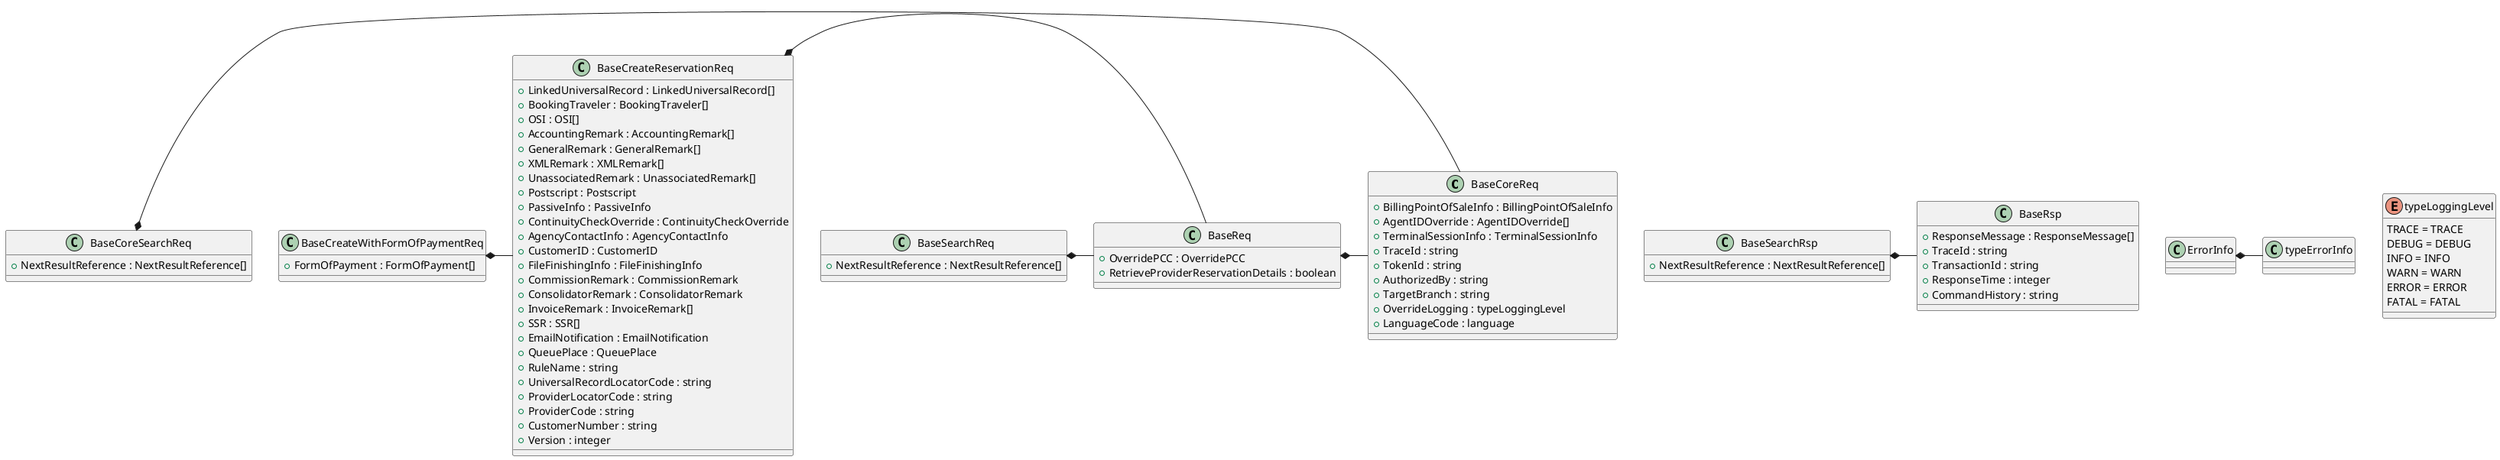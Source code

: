@startuml

class BaseCoreReq {
    +BillingPointOfSaleInfo : BillingPointOfSaleInfo
    +AgentIDOverride : AgentIDOverride[]
    +TerminalSessionInfo : TerminalSessionInfo
    +TraceId : string
    +TokenId : string
    +AuthorizedBy : string
    +TargetBranch : string
    +OverrideLogging : typeLoggingLevel
    +LanguageCode : language
}
class BaseCoreSearchReq {
    +NextResultReference : NextResultReference[]
}
BaseCoreSearchReq *- BaseCoreReq
class BaseCreateReservationReq {
    +LinkedUniversalRecord : LinkedUniversalRecord[]
    +BookingTraveler : BookingTraveler[]
    +OSI : OSI[]
    +AccountingRemark : AccountingRemark[]
    +GeneralRemark : GeneralRemark[]
    +XMLRemark : XMLRemark[]
    +UnassociatedRemark : UnassociatedRemark[]
    +Postscript : Postscript
    +PassiveInfo : PassiveInfo
    +ContinuityCheckOverride : ContinuityCheckOverride
    +AgencyContactInfo : AgencyContactInfo
    +CustomerID : CustomerID
    +FileFinishingInfo : FileFinishingInfo
    +CommissionRemark : CommissionRemark
    +ConsolidatorRemark : ConsolidatorRemark
    +InvoiceRemark : InvoiceRemark[]
    +SSR : SSR[]
    +EmailNotification : EmailNotification
    +QueuePlace : QueuePlace
    +RuleName : string
    +UniversalRecordLocatorCode : string
    +ProviderLocatorCode : string
    +ProviderCode : string
    +CustomerNumber : string
    +Version : integer
}
BaseCreateReservationReq *- BaseReq
class BaseCreateWithFormOfPaymentReq {
    +FormOfPayment : FormOfPayment[]
}
BaseCreateWithFormOfPaymentReq *- BaseCreateReservationReq
class BaseReq {
    +OverridePCC : OverridePCC
    +RetrieveProviderReservationDetails : boolean
}
BaseReq *- BaseCoreReq
class BaseRsp {
    +ResponseMessage : ResponseMessage[]
    +TraceId : string
    +TransactionId : string
    +ResponseTime : integer
    +CommandHistory : string
}
class BaseSearchReq {
    +NextResultReference : NextResultReference[]
}
BaseSearchReq *- BaseReq
class BaseSearchRsp {
    +NextResultReference : NextResultReference[]
}
BaseSearchRsp *- BaseRsp
class ErrorInfo {
}
ErrorInfo *- typeErrorInfo
enum typeLoggingLevel {
    TRACE = TRACE
    DEBUG = DEBUG
    INFO = INFO
    WARN = WARN
    ERROR = ERROR
    FATAL = FATAL
}

@enduml